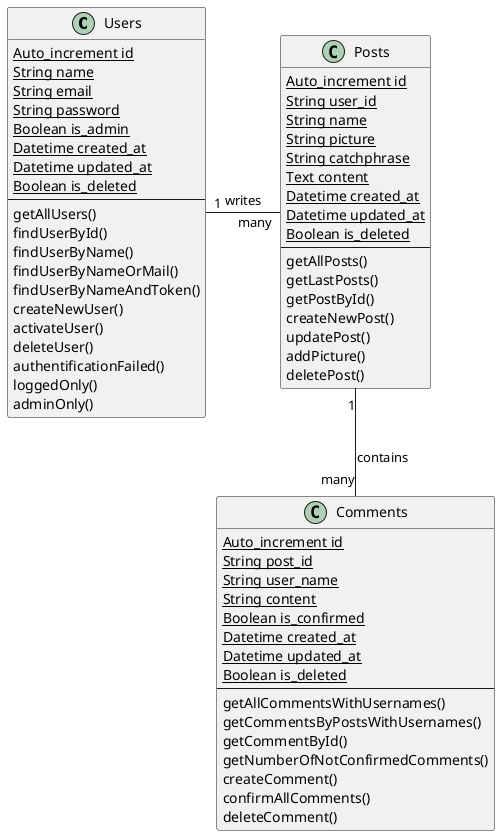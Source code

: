 @startuml class

class Users {
    {static} Auto_increment id
    {static} String name
    {static} String email
    {static} String password
    {static} Boolean is_admin
    {static} Datetime created_at
    {static} Datetime updated_at
    {static} Boolean is_deleted
    ---
    getAllUsers()
    findUserById()
    findUserByName()
    findUserByNameOrMail()
    findUserByNameAndToken()
    createNewUser()
    activateUser()
    deleteUser()
    authentificationFailed()
    loggedOnly()
    adminOnly()
}

class Posts {
    {static} Auto_increment id
    {static} String user_id
    {static} String name
    {static} String picture
    {static} String catchphrase
    {static} Text content
    {static} Datetime created_at
    {static} Datetime updated_at
    {static} Boolean is_deleted
    ---
    getAllPosts()
    getLastPosts()
    getPostById()
    createNewPost()
    updatePost()
    addPicture()
    deletePost()
}

class Comments {
    {static} Auto_increment id
    {static} String post_id
    {static} String user_name
    {static} String content
    {static} Boolean is_confirmed
    {static} Datetime created_at
    {static} Datetime updated_at
    {static} Boolean is_deleted
    ---
    getAllCommentsWithUsernames()
    getCommentsByPostsWithUsernames()
    getCommentById()
    getNumberOfNotConfirmedComments()
    createComment()
    confirmAllComments()
    deleteComment()
}

Users "1" - "many" Posts : writes

Posts "1" -- "many" Comments : contains

@enduml